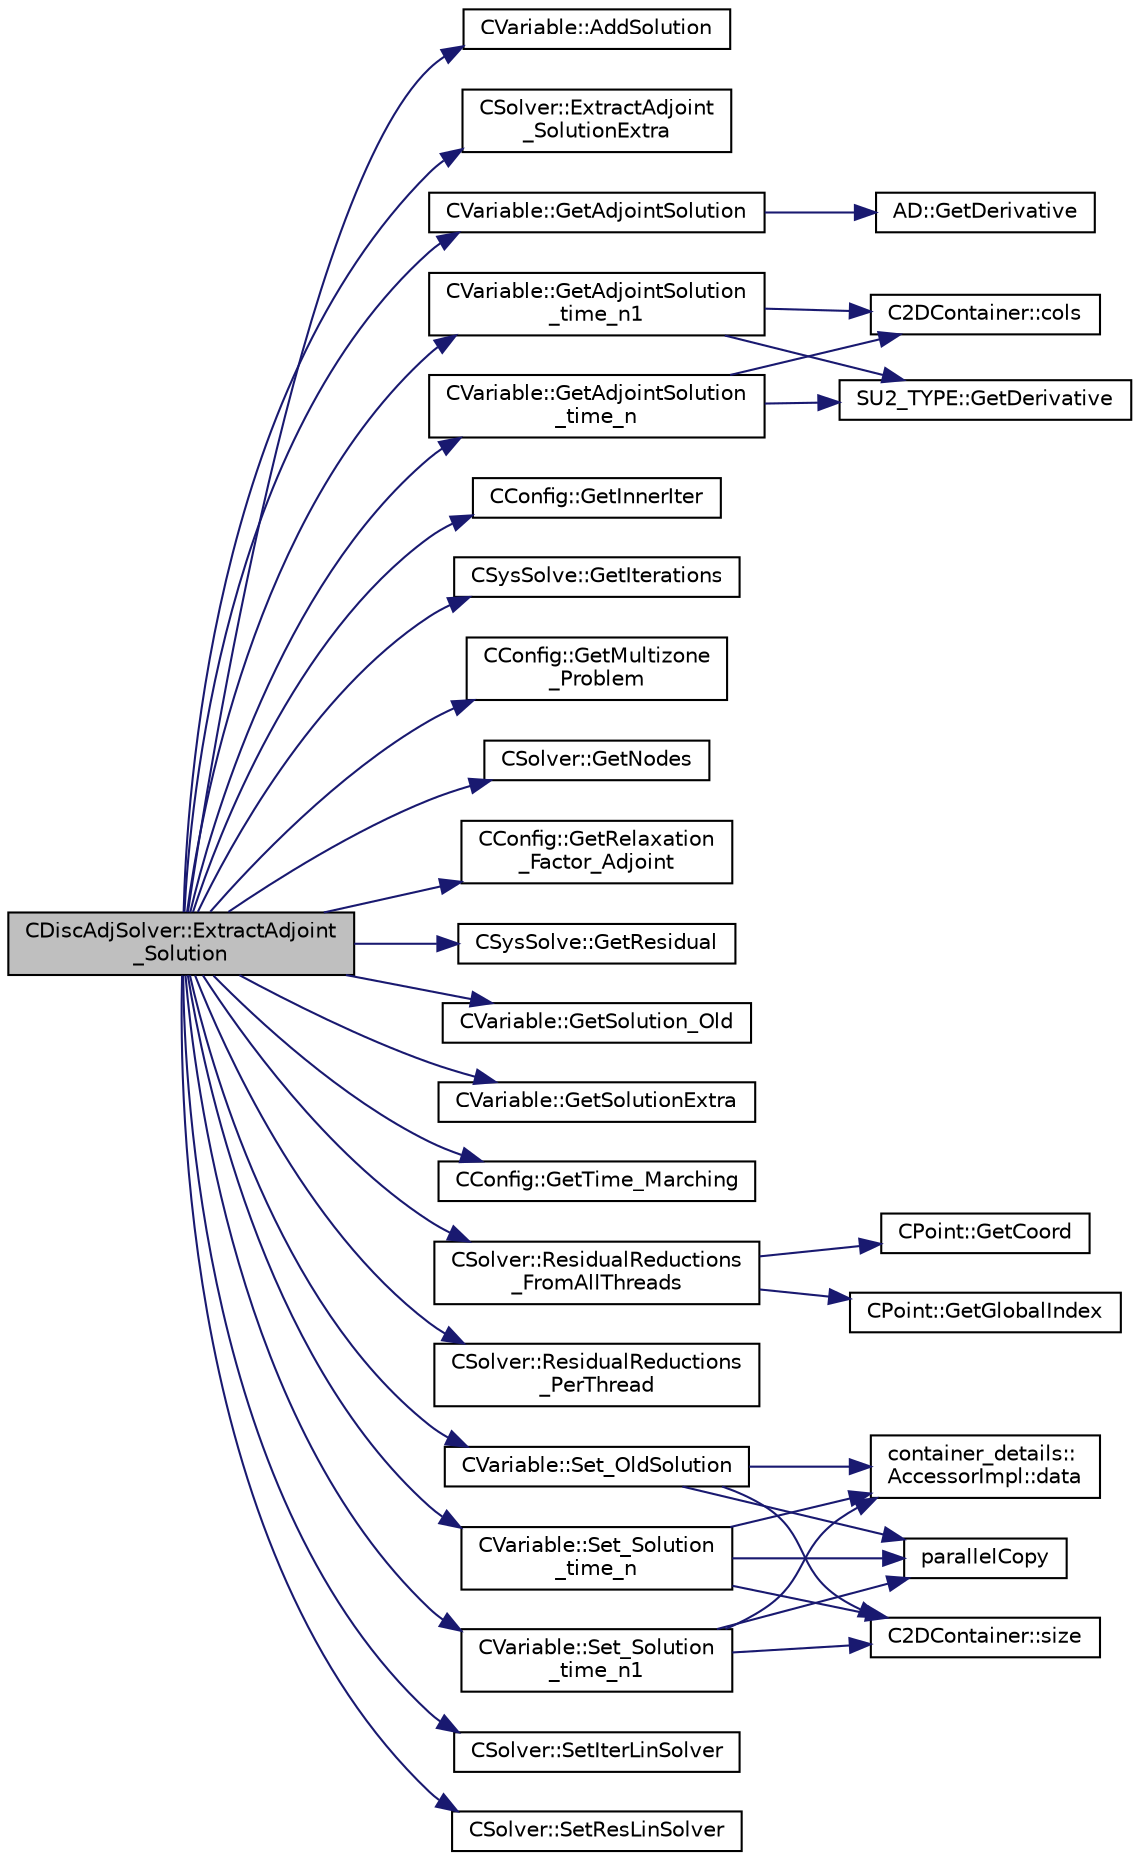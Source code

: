 digraph "CDiscAdjSolver::ExtractAdjoint_Solution"
{
 // LATEX_PDF_SIZE
  edge [fontname="Helvetica",fontsize="10",labelfontname="Helvetica",labelfontsize="10"];
  node [fontname="Helvetica",fontsize="10",shape=record];
  rankdir="LR";
  Node1 [label="CDiscAdjSolver::ExtractAdjoint\l_Solution",height=0.2,width=0.4,color="black", fillcolor="grey75", style="filled", fontcolor="black",tooltip="Sets the adjoint values of the input variables of the flow (+turb.) iteration after tape has been eva..."];
  Node1 -> Node2 [color="midnightblue",fontsize="10",style="solid",fontname="Helvetica"];
  Node2 [label="CVariable::AddSolution",height=0.2,width=0.4,color="black", fillcolor="white", style="filled",URL="$classCVariable.html#acb44f7d71d6e55b18bd008b704327f4a",tooltip="Add a value to the solution."];
  Node1 -> Node3 [color="midnightblue",fontsize="10",style="solid",fontname="Helvetica"];
  Node3 [label="CSolver::ExtractAdjoint\l_SolutionExtra",height=0.2,width=0.4,color="black", fillcolor="white", style="filled",URL="$classCSolver.html#a2d96cb5b8acf4402e0ff9810e9e7c185",tooltip="Extract the adjoint of the extra solution at the input."];
  Node1 -> Node4 [color="midnightblue",fontsize="10",style="solid",fontname="Helvetica"];
  Node4 [label="CVariable::GetAdjointSolution",height=0.2,width=0.4,color="black", fillcolor="white", style="filled",URL="$classCVariable.html#afe58b1f46354f33341460a0e9536b5e3",tooltip="Get the adjoint values of the solution."];
  Node4 -> Node5 [color="midnightblue",fontsize="10",style="solid",fontname="Helvetica"];
  Node5 [label="AD::GetDerivative",height=0.2,width=0.4,color="black", fillcolor="white", style="filled",URL="$namespaceAD.html#a305f38ce692ce2f4269c05a022fe2ff5",tooltip="Extracts the adjoint value at index."];
  Node1 -> Node6 [color="midnightblue",fontsize="10",style="solid",fontname="Helvetica"];
  Node6 [label="CVariable::GetAdjointSolution\l_time_n",height=0.2,width=0.4,color="black", fillcolor="white", style="filled",URL="$classCVariable.html#a8888a5b67d3f1d4320ec5d90c1a7b9db",tooltip=" "];
  Node6 -> Node7 [color="midnightblue",fontsize="10",style="solid",fontname="Helvetica"];
  Node7 [label="C2DContainer::cols",height=0.2,width=0.4,color="black", fillcolor="white", style="filled",URL="$classC2DContainer.html#ab6d9161cd08887f034322ebcbc3deb12",tooltip=" "];
  Node6 -> Node8 [color="midnightblue",fontsize="10",style="solid",fontname="Helvetica"];
  Node8 [label="SU2_TYPE::GetDerivative",height=0.2,width=0.4,color="black", fillcolor="white", style="filled",URL="$namespaceSU2__TYPE.html#a7300627e76e21e6d1a3bd8bf7c2fcd74",tooltip="Get the derivative value of the datatype (needs to be implemented for each new type)."];
  Node1 -> Node9 [color="midnightblue",fontsize="10",style="solid",fontname="Helvetica"];
  Node9 [label="CVariable::GetAdjointSolution\l_time_n1",height=0.2,width=0.4,color="black", fillcolor="white", style="filled",URL="$classCVariable.html#a877dd26d6022099f794dd2db1bd8eb7c",tooltip=" "];
  Node9 -> Node7 [color="midnightblue",fontsize="10",style="solid",fontname="Helvetica"];
  Node9 -> Node8 [color="midnightblue",fontsize="10",style="solid",fontname="Helvetica"];
  Node1 -> Node10 [color="midnightblue",fontsize="10",style="solid",fontname="Helvetica"];
  Node10 [label="CConfig::GetInnerIter",height=0.2,width=0.4,color="black", fillcolor="white", style="filled",URL="$classCConfig.html#a079a90396222697f01e0c365285c915d",tooltip="Get the current FSI iteration number."];
  Node1 -> Node11 [color="midnightblue",fontsize="10",style="solid",fontname="Helvetica"];
  Node11 [label="CSysSolve::GetIterations",height=0.2,width=0.4,color="black", fillcolor="white", style="filled",URL="$classCSysSolve.html#afe58f8bce5ef95248c89afebd256052a",tooltip="Get the number of iterations."];
  Node1 -> Node12 [color="midnightblue",fontsize="10",style="solid",fontname="Helvetica"];
  Node12 [label="CConfig::GetMultizone\l_Problem",height=0.2,width=0.4,color="black", fillcolor="white", style="filled",URL="$classCConfig.html#abafdda03255a7f71a9701ded02f6d231",tooltip="Get whether the simulation we are running is a multizone simulation."];
  Node1 -> Node13 [color="midnightblue",fontsize="10",style="solid",fontname="Helvetica"];
  Node13 [label="CSolver::GetNodes",height=0.2,width=0.4,color="black", fillcolor="white", style="filled",URL="$classCSolver.html#af3198e52a2ea377bb765647b5e697197",tooltip="Allow outside access to the nodes of the solver, containing conservatives, primitives,..."];
  Node1 -> Node14 [color="midnightblue",fontsize="10",style="solid",fontname="Helvetica"];
  Node14 [label="CConfig::GetRelaxation\l_Factor_Adjoint",height=0.2,width=0.4,color="black", fillcolor="white", style="filled",URL="$classCConfig.html#abd3ec0e1993eb0012d299a82937b90db",tooltip="Get the relaxation factor for solution updates of adjoint solvers."];
  Node1 -> Node15 [color="midnightblue",fontsize="10",style="solid",fontname="Helvetica"];
  Node15 [label="CSysSolve::GetResidual",height=0.2,width=0.4,color="black", fillcolor="white", style="filled",URL="$classCSysSolve.html#a8309f4c3819dc3462a1ec6fc7a94bccc",tooltip="Get the final residual."];
  Node1 -> Node16 [color="midnightblue",fontsize="10",style="solid",fontname="Helvetica"];
  Node16 [label="CVariable::GetSolution_Old",height=0.2,width=0.4,color="black", fillcolor="white", style="filled",URL="$classCVariable.html#a70a9df6b6cc631f9c3b9a3ef7b3ecfe4",tooltip="Get the old solution of the problem (Runge-Kutta method)"];
  Node1 -> Node17 [color="midnightblue",fontsize="10",style="solid",fontname="Helvetica"];
  Node17 [label="CVariable::GetSolutionExtra",height=0.2,width=0.4,color="black", fillcolor="white", style="filled",URL="$classCVariable.html#a712b26d3d635391d70f6dd6900f21f89",tooltip="Return the extra adjoint solution."];
  Node1 -> Node18 [color="midnightblue",fontsize="10",style="solid",fontname="Helvetica"];
  Node18 [label="CConfig::GetTime_Marching",height=0.2,width=0.4,color="black", fillcolor="white", style="filled",URL="$classCConfig.html#ac47e04d76ce865893a94dcedd3c9b6a5",tooltip="Provides information about the time integration, and change the write in the output files information..."];
  Node1 -> Node19 [color="midnightblue",fontsize="10",style="solid",fontname="Helvetica"];
  Node19 [label="CSolver::ResidualReductions\l_FromAllThreads",height=0.2,width=0.4,color="black", fillcolor="white", style="filled",URL="$classCSolver.html#ae1d1eb1766c3d598bea4514d5232bafe",tooltip="\"Add\" local residual variables of all threads to compute global residual variables."];
  Node19 -> Node20 [color="midnightblue",fontsize="10",style="solid",fontname="Helvetica"];
  Node20 [label="CPoint::GetCoord",height=0.2,width=0.4,color="black", fillcolor="white", style="filled",URL="$classCPoint.html#ab16c29dd03911529cd73bf467c313179",tooltip="Get the coordinates dor the control volume."];
  Node19 -> Node21 [color="midnightblue",fontsize="10",style="solid",fontname="Helvetica"];
  Node21 [label="CPoint::GetGlobalIndex",height=0.2,width=0.4,color="black", fillcolor="white", style="filled",URL="$classCPoint.html#a8a53865a92d645b1b74c4d817b4aae10",tooltip="Get the global index in a parallel computation."];
  Node1 -> Node22 [color="midnightblue",fontsize="10",style="solid",fontname="Helvetica"];
  Node22 [label="CSolver::ResidualReductions\l_PerThread",height=0.2,width=0.4,color="black", fillcolor="white", style="filled",URL="$classCSolver.html#a4ae55e731801358be7c8d7685ae87fed",tooltip="\"Add\" residual at (iPoint,iVar) to residual variables local to the thread."];
  Node1 -> Node23 [color="midnightblue",fontsize="10",style="solid",fontname="Helvetica"];
  Node23 [label="CVariable::Set_OldSolution",height=0.2,width=0.4,color="black", fillcolor="white", style="filled",URL="$classCVariable.html#af7ab5687fab17a8840ebcbf1f1927634",tooltip="Set old variables to the value of the current variables."];
  Node23 -> Node24 [color="midnightblue",fontsize="10",style="solid",fontname="Helvetica"];
  Node24 [label="container_details::\lAccessorImpl::data",height=0.2,width=0.4,color="black", fillcolor="white", style="filled",URL="$classcontainer__details_1_1AccessorImpl.html#a5b5318f7212e57c13e464c398f74b3d5",tooltip=" "];
  Node23 -> Node25 [color="midnightblue",fontsize="10",style="solid",fontname="Helvetica"];
  Node25 [label="parallelCopy",height=0.2,width=0.4,color="black", fillcolor="white", style="filled",URL="$omp__structure_8hpp.html#a3af8b37ed645164f4c3441fa75e5fa76",tooltip="Copy data from one array-like object to another in parallel."];
  Node23 -> Node26 [color="midnightblue",fontsize="10",style="solid",fontname="Helvetica"];
  Node26 [label="C2DContainer::size",height=0.2,width=0.4,color="black", fillcolor="white", style="filled",URL="$classC2DContainer.html#a8278113dbcf54123f9852e7e44583759",tooltip=" "];
  Node1 -> Node27 [color="midnightblue",fontsize="10",style="solid",fontname="Helvetica"];
  Node27 [label="CVariable::Set_Solution\l_time_n",height=0.2,width=0.4,color="black", fillcolor="white", style="filled",URL="$classCVariable.html#abf55f051089ec13d9c0422ed3389a9dc",tooltip="Set the variable solution at time n."];
  Node27 -> Node24 [color="midnightblue",fontsize="10",style="solid",fontname="Helvetica"];
  Node27 -> Node25 [color="midnightblue",fontsize="10",style="solid",fontname="Helvetica"];
  Node27 -> Node26 [color="midnightblue",fontsize="10",style="solid",fontname="Helvetica"];
  Node1 -> Node28 [color="midnightblue",fontsize="10",style="solid",fontname="Helvetica"];
  Node28 [label="CVariable::Set_Solution\l_time_n1",height=0.2,width=0.4,color="black", fillcolor="white", style="filled",URL="$classCVariable.html#a527a337871bb37c3bb2df40c2b946884",tooltip="Set the variable solution at time n-1."];
  Node28 -> Node24 [color="midnightblue",fontsize="10",style="solid",fontname="Helvetica"];
  Node28 -> Node25 [color="midnightblue",fontsize="10",style="solid",fontname="Helvetica"];
  Node28 -> Node26 [color="midnightblue",fontsize="10",style="solid",fontname="Helvetica"];
  Node1 -> Node29 [color="midnightblue",fontsize="10",style="solid",fontname="Helvetica"];
  Node29 [label="CSolver::SetIterLinSolver",height=0.2,width=0.4,color="black", fillcolor="white", style="filled",URL="$classCSolver.html#a4f948638416cf63651bfa204f286e00c",tooltip="Set number of linear solver iterations."];
  Node1 -> Node30 [color="midnightblue",fontsize="10",style="solid",fontname="Helvetica"];
  Node30 [label="CSolver::SetResLinSolver",height=0.2,width=0.4,color="black", fillcolor="white", style="filled",URL="$classCSolver.html#a57f38545147844c9c53bd419a9487904",tooltip="Set the final linear solver residual."];
}
